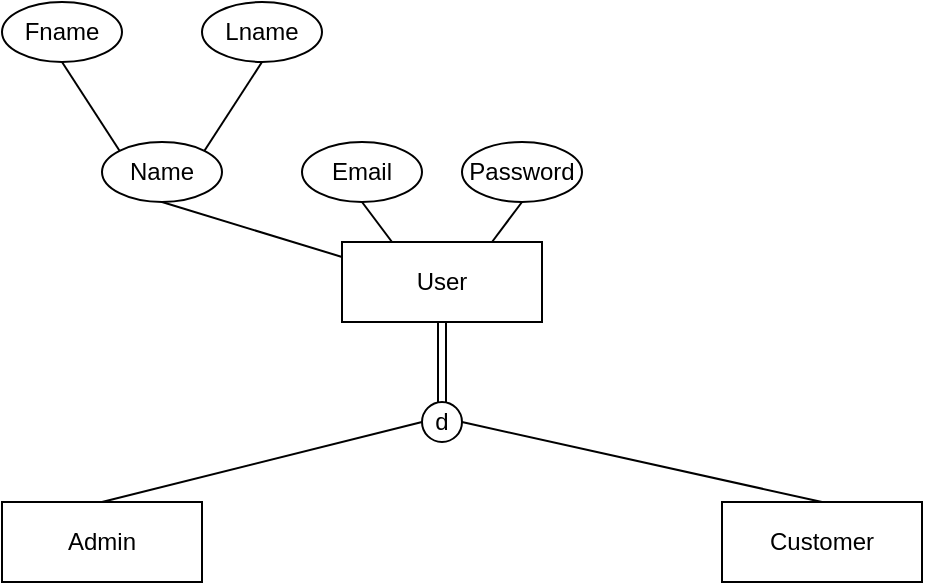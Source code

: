 <mxfile version="21.3.2" type="device">
  <diagram id="R2lEEEUBdFMjLlhIrx00" name="Page-1">
    <mxGraphModel dx="574" dy="306" grid="1" gridSize="10" guides="1" tooltips="1" connect="1" arrows="1" fold="1" page="1" pageScale="1" pageWidth="850" pageHeight="1100" math="0" shadow="0" extFonts="Permanent Marker^https://fonts.googleapis.com/css?family=Permanent+Marker">
      <root>
        <mxCell id="0" />
        <mxCell id="1" parent="0" />
        <mxCell id="S_TLuqgDTXEEFybJ3QDy-1" value="User" style="whiteSpace=wrap;html=1;align=center;" parent="1" vertex="1">
          <mxGeometry x="470" y="230" width="100" height="40" as="geometry" />
        </mxCell>
        <mxCell id="S_TLuqgDTXEEFybJ3QDy-2" value="Admin" style="whiteSpace=wrap;html=1;align=center;" parent="1" vertex="1">
          <mxGeometry x="300" y="360" width="100" height="40" as="geometry" />
        </mxCell>
        <mxCell id="S_TLuqgDTXEEFybJ3QDy-4" value="Customer" style="whiteSpace=wrap;html=1;align=center;" parent="1" vertex="1">
          <mxGeometry x="660" y="360" width="100" height="40" as="geometry" />
        </mxCell>
        <mxCell id="S_TLuqgDTXEEFybJ3QDy-7" value="" style="shape=link;html=1;rounded=0;exitX=0.5;exitY=1;exitDx=0;exitDy=0;" parent="1" source="S_TLuqgDTXEEFybJ3QDy-1" edge="1">
          <mxGeometry relative="1" as="geometry">
            <mxPoint x="510" y="310" as="sourcePoint" />
            <mxPoint x="520" y="310" as="targetPoint" />
          </mxGeometry>
        </mxCell>
        <mxCell id="S_TLuqgDTXEEFybJ3QDy-8" value="" style="resizable=0;html=1;whiteSpace=wrap;align=right;verticalAlign=bottom;" parent="S_TLuqgDTXEEFybJ3QDy-7" connectable="0" vertex="1">
          <mxGeometry x="1" relative="1" as="geometry" />
        </mxCell>
        <mxCell id="1GjXLrG3ZuYTbCbOP0cH-1" value="d" style="ellipse;whiteSpace=wrap;html=1;" vertex="1" parent="1">
          <mxGeometry x="510" y="310" width="20" height="20" as="geometry" />
        </mxCell>
        <mxCell id="1GjXLrG3ZuYTbCbOP0cH-2" value="" style="endArrow=none;html=1;rounded=0;exitX=0.5;exitY=0;exitDx=0;exitDy=0;" edge="1" parent="1" source="S_TLuqgDTXEEFybJ3QDy-2">
          <mxGeometry width="50" height="50" relative="1" as="geometry">
            <mxPoint x="460" y="370" as="sourcePoint" />
            <mxPoint x="510" y="320" as="targetPoint" />
          </mxGeometry>
        </mxCell>
        <mxCell id="1GjXLrG3ZuYTbCbOP0cH-4" value="" style="endArrow=none;html=1;rounded=0;entryX=1;entryY=0.5;entryDx=0;entryDy=0;exitX=0.5;exitY=0;exitDx=0;exitDy=0;" edge="1" parent="1" source="S_TLuqgDTXEEFybJ3QDy-4" target="1GjXLrG3ZuYTbCbOP0cH-1">
          <mxGeometry width="50" height="50" relative="1" as="geometry">
            <mxPoint x="550" y="400" as="sourcePoint" />
            <mxPoint x="600" y="350" as="targetPoint" />
          </mxGeometry>
        </mxCell>
        <mxCell id="1GjXLrG3ZuYTbCbOP0cH-5" value="Name" style="ellipse;whiteSpace=wrap;html=1;" vertex="1" parent="1">
          <mxGeometry x="350" y="180" width="60" height="30" as="geometry" />
        </mxCell>
        <mxCell id="1GjXLrG3ZuYTbCbOP0cH-6" value="Email" style="ellipse;whiteSpace=wrap;html=1;" vertex="1" parent="1">
          <mxGeometry x="450" y="180" width="60" height="30" as="geometry" />
        </mxCell>
        <mxCell id="1GjXLrG3ZuYTbCbOP0cH-7" value="Password" style="ellipse;whiteSpace=wrap;html=1;" vertex="1" parent="1">
          <mxGeometry x="530" y="180" width="60" height="30" as="geometry" />
        </mxCell>
        <mxCell id="1GjXLrG3ZuYTbCbOP0cH-8" value="Fname" style="ellipse;whiteSpace=wrap;html=1;" vertex="1" parent="1">
          <mxGeometry x="300" y="110" width="60" height="30" as="geometry" />
        </mxCell>
        <mxCell id="1GjXLrG3ZuYTbCbOP0cH-10" value="" style="endArrow=none;html=1;rounded=0;entryX=0.5;entryY=1;entryDx=0;entryDy=0;exitX=0;exitY=0;exitDx=0;exitDy=0;" edge="1" parent="1" source="1GjXLrG3ZuYTbCbOP0cH-5" target="1GjXLrG3ZuYTbCbOP0cH-8">
          <mxGeometry width="50" height="50" relative="1" as="geometry">
            <mxPoint x="310" y="200" as="sourcePoint" />
            <mxPoint x="360" y="150" as="targetPoint" />
          </mxGeometry>
        </mxCell>
        <mxCell id="1GjXLrG3ZuYTbCbOP0cH-11" value="Lname" style="ellipse;whiteSpace=wrap;html=1;" vertex="1" parent="1">
          <mxGeometry x="400" y="110" width="60" height="30" as="geometry" />
        </mxCell>
        <mxCell id="1GjXLrG3ZuYTbCbOP0cH-12" value="" style="endArrow=none;html=1;rounded=0;entryX=0.5;entryY=1;entryDx=0;entryDy=0;exitX=1;exitY=0;exitDx=0;exitDy=0;" edge="1" target="1GjXLrG3ZuYTbCbOP0cH-11" parent="1" source="1GjXLrG3ZuYTbCbOP0cH-5">
          <mxGeometry width="50" height="50" relative="1" as="geometry">
            <mxPoint x="494" y="184" as="sourcePoint" />
            <mxPoint x="495" y="150" as="targetPoint" />
          </mxGeometry>
        </mxCell>
        <mxCell id="1GjXLrG3ZuYTbCbOP0cH-13" value="" style="endArrow=none;html=1;rounded=0;entryX=0.5;entryY=1;entryDx=0;entryDy=0;exitX=0.004;exitY=0.19;exitDx=0;exitDy=0;exitPerimeter=0;" edge="1" parent="1" source="S_TLuqgDTXEEFybJ3QDy-1" target="1GjXLrG3ZuYTbCbOP0cH-5">
          <mxGeometry width="50" height="50" relative="1" as="geometry">
            <mxPoint x="380" y="290" as="sourcePoint" />
            <mxPoint x="430" y="240" as="targetPoint" />
          </mxGeometry>
        </mxCell>
        <mxCell id="1GjXLrG3ZuYTbCbOP0cH-14" value="" style="endArrow=none;html=1;rounded=0;entryX=0.5;entryY=1;entryDx=0;entryDy=0;exitX=0.25;exitY=0;exitDx=0;exitDy=0;" edge="1" parent="1" source="S_TLuqgDTXEEFybJ3QDy-1" target="1GjXLrG3ZuYTbCbOP0cH-6">
          <mxGeometry width="50" height="50" relative="1" as="geometry">
            <mxPoint x="510" y="260" as="sourcePoint" />
            <mxPoint x="560" y="210" as="targetPoint" />
          </mxGeometry>
        </mxCell>
        <mxCell id="1GjXLrG3ZuYTbCbOP0cH-16" value="" style="endArrow=none;html=1;rounded=0;entryX=0.5;entryY=1;entryDx=0;entryDy=0;exitX=0.75;exitY=0;exitDx=0;exitDy=0;" edge="1" parent="1" source="S_TLuqgDTXEEFybJ3QDy-1" target="1GjXLrG3ZuYTbCbOP0cH-7">
          <mxGeometry width="50" height="50" relative="1" as="geometry">
            <mxPoint x="670" y="280" as="sourcePoint" />
            <mxPoint x="720" y="230" as="targetPoint" />
          </mxGeometry>
        </mxCell>
      </root>
    </mxGraphModel>
  </diagram>
</mxfile>
